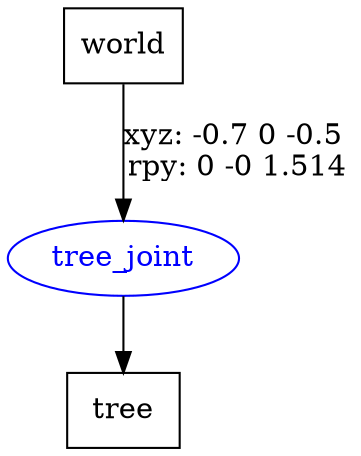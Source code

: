 digraph G {
node [shape=box];
"world" [label="world"];
"tree" [label="tree"];
node [shape=ellipse, color=blue, fontcolor=blue];
"world" -> "tree_joint" [label="xyz: -0.7 0 -0.5 \nrpy: 0 -0 1.514"]
"tree_joint" -> "tree"
}
